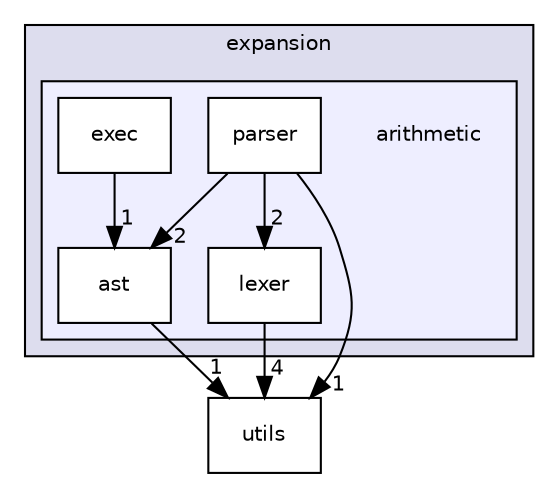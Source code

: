 digraph "src/expansion/arithmetic" {
  compound=true
  node [ fontsize="10", fontname="Helvetica"];
  edge [ labelfontsize="10", labelfontname="Helvetica"];
  subgraph clusterdir_58b0260f07eda6b786b0612a766852e1 {
    graph [ bgcolor="#ddddee", pencolor="black", label="expansion" fontname="Helvetica", fontsize="10", URL="dir_58b0260f07eda6b786b0612a766852e1.html"]
  subgraph clusterdir_010f9079cfede3b8c653da20827fe8bb {
    graph [ bgcolor="#eeeeff", pencolor="black", label="" URL="dir_010f9079cfede3b8c653da20827fe8bb.html"];
    dir_010f9079cfede3b8c653da20827fe8bb [shape=plaintext label="arithmetic"];
    dir_0546505e63c2cc238cbe1b7ea2e4842e [shape=box label="ast" color="black" fillcolor="white" style="filled" URL="dir_0546505e63c2cc238cbe1b7ea2e4842e.html"];
    dir_287830ca1a8d996b00ef9a96523a6f55 [shape=box label="exec" color="black" fillcolor="white" style="filled" URL="dir_287830ca1a8d996b00ef9a96523a6f55.html"];
    dir_393da878f52a9c58058e1af98d1f9524 [shape=box label="lexer" color="black" fillcolor="white" style="filled" URL="dir_393da878f52a9c58058e1af98d1f9524.html"];
    dir_808070627dfb607fe81f6079ba5760e1 [shape=box label="parser" color="black" fillcolor="white" style="filled" URL="dir_808070627dfb607fe81f6079ba5760e1.html"];
  }
  }
  dir_313caf1132e152dd9b58bea13a4052ca [shape=box label="utils" URL="dir_313caf1132e152dd9b58bea13a4052ca.html"];
  dir_287830ca1a8d996b00ef9a96523a6f55->dir_0546505e63c2cc238cbe1b7ea2e4842e [headlabel="1", labeldistance=1.5 headhref="dir_000010_000009.html"];
  dir_0546505e63c2cc238cbe1b7ea2e4842e->dir_313caf1132e152dd9b58bea13a4052ca [headlabel="1", labeldistance=1.5 headhref="dir_000009_000017.html"];
  dir_393da878f52a9c58058e1af98d1f9524->dir_313caf1132e152dd9b58bea13a4052ca [headlabel="4", labeldistance=1.5 headhref="dir_000011_000017.html"];
  dir_808070627dfb607fe81f6079ba5760e1->dir_0546505e63c2cc238cbe1b7ea2e4842e [headlabel="2", labeldistance=1.5 headhref="dir_000012_000009.html"];
  dir_808070627dfb607fe81f6079ba5760e1->dir_393da878f52a9c58058e1af98d1f9524 [headlabel="2", labeldistance=1.5 headhref="dir_000012_000011.html"];
  dir_808070627dfb607fe81f6079ba5760e1->dir_313caf1132e152dd9b58bea13a4052ca [headlabel="1", labeldistance=1.5 headhref="dir_000012_000017.html"];
}
